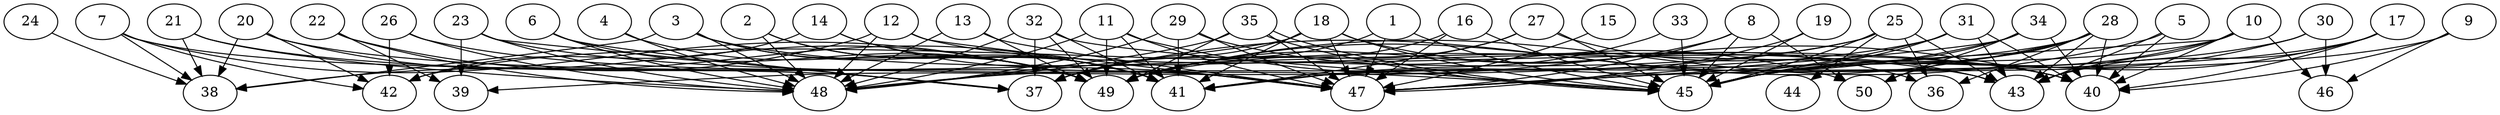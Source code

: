 // DAG automatically generated by daggen at Thu Oct  3 14:07:58 2019
// ./daggen --dot -n 50 --ccr 0.3 --fat 0.9 --regular 0.9 --density 0.5 --mindata 5242880 --maxdata 52428800 
digraph G {
  1 [size="134792533", alpha="0.14", expect_size="40437760"] 
  1 -> 37 [size ="40437760"]
  1 -> 45 [size ="40437760"]
  1 -> 47 [size ="40437760"]
  2 [size="115582293", alpha="0.07", expect_size="34674688"] 
  2 -> 41 [size ="34674688"]
  2 -> 48 [size ="34674688"]
  2 -> 49 [size ="34674688"]
  3 [size="124412587", alpha="0.07", expect_size="37323776"] 
  3 -> 38 [size ="37323776"]
  3 -> 40 [size ="37323776"]
  3 -> 41 [size ="37323776"]
  3 -> 48 [size ="37323776"]
  3 -> 49 [size ="37323776"]
  4 [size="98706773", alpha="0.15", expect_size="29612032"] 
  4 -> 48 [size ="29612032"]
  4 -> 49 [size ="29612032"]
  5 [size="49291947", alpha="0.00", expect_size="14787584"] 
  5 -> 40 [size ="14787584"]
  5 -> 43 [size ="14787584"]
  5 -> 49 [size ="14787584"]
  6 [size="33508693", alpha="0.18", expect_size="10052608"] 
  6 -> 37 [size ="10052608"]
  6 -> 48 [size ="10052608"]
  6 -> 49 [size ="10052608"]
  7 [size="145227093", alpha="0.14", expect_size="43568128"] 
  7 -> 37 [size ="43568128"]
  7 -> 38 [size ="43568128"]
  7 -> 42 [size ="43568128"]
  7 -> 49 [size ="43568128"]
  8 [size="143039147", alpha="0.10", expect_size="42911744"] 
  8 -> 45 [size ="42911744"]
  8 -> 47 [size ="42911744"]
  8 -> 49 [size ="42911744"]
  8 -> 50 [size ="42911744"]
  9 [size="76550827", alpha="0.15", expect_size="22965248"] 
  9 -> 40 [size ="22965248"]
  9 -> 46 [size ="22965248"]
  9 -> 47 [size ="22965248"]
  10 [size="115066880", alpha="0.14", expect_size="34520064"] 
  10 -> 40 [size ="34520064"]
  10 -> 43 [size ="34520064"]
  10 -> 45 [size ="34520064"]
  10 -> 46 [size ="34520064"]
  10 -> 47 [size ="34520064"]
  10 -> 49 [size ="34520064"]
  11 [size="154931200", alpha="0.04", expect_size="46479360"] 
  11 -> 40 [size ="46479360"]
  11 -> 41 [size ="46479360"]
  11 -> 47 [size ="46479360"]
  11 -> 48 [size ="46479360"]
  11 -> 49 [size ="46479360"]
  12 [size="104823467", alpha="0.11", expect_size="31447040"] 
  12 -> 38 [size ="31447040"]
  12 -> 40 [size ="31447040"]
  12 -> 47 [size ="31447040"]
  12 -> 48 [size ="31447040"]
  13 [size="160314027", alpha="0.13", expect_size="48094208"] 
  13 -> 47 [size ="48094208"]
  13 -> 48 [size ="48094208"]
  13 -> 49 [size ="48094208"]
  14 [size="55872853", alpha="0.06", expect_size="16761856"] 
  14 -> 41 [size ="16761856"]
  14 -> 42 [size ="16761856"]
  14 -> 47 [size ="16761856"]
  15 [size="173086720", alpha="0.10", expect_size="51926016"] 
  15 -> 47 [size ="51926016"]
  16 [size="19275093", alpha="0.09", expect_size="5782528"] 
  16 -> 45 [size ="5782528"]
  16 -> 47 [size ="5782528"]
  16 -> 49 [size ="5782528"]
  17 [size="157952000", alpha="0.15", expect_size="47385600"] 
  17 -> 40 [size ="47385600"]
  17 -> 43 [size ="47385600"]
  17 -> 45 [size ="47385600"]
  17 -> 47 [size ="47385600"]
  18 [size="112305493", alpha="0.19", expect_size="33691648"] 
  18 -> 36 [size ="33691648"]
  18 -> 37 [size ="33691648"]
  18 -> 41 [size ="33691648"]
  18 -> 45 [size ="33691648"]
  18 -> 47 [size ="33691648"]
  18 -> 48 [size ="33691648"]
  19 [size="31771307", alpha="0.02", expect_size="9531392"] 
  19 -> 45 [size ="9531392"]
  19 -> 47 [size ="9531392"]
  20 [size="150995627", alpha="0.14", expect_size="45298688"] 
  20 -> 38 [size ="45298688"]
  20 -> 42 [size ="45298688"]
  20 -> 47 [size ="45298688"]
  20 -> 49 [size ="45298688"]
  21 [size="105198933", alpha="0.02", expect_size="31559680"] 
  21 -> 38 [size ="31559680"]
  21 -> 47 [size ="31559680"]
  21 -> 48 [size ="31559680"]
  22 [size="136693760", alpha="0.01", expect_size="41008128"] 
  22 -> 39 [size ="41008128"]
  22 -> 41 [size ="41008128"]
  22 -> 48 [size ="41008128"]
  23 [size="63740587", alpha="0.15", expect_size="19122176"] 
  23 -> 37 [size ="19122176"]
  23 -> 39 [size ="19122176"]
  23 -> 45 [size ="19122176"]
  23 -> 48 [size ="19122176"]
  24 [size="166778880", alpha="0.18", expect_size="50033664"] 
  24 -> 38 [size ="50033664"]
  25 [size="55227733", alpha="0.06", expect_size="16568320"] 
  25 -> 36 [size ="16568320"]
  25 -> 39 [size ="16568320"]
  25 -> 42 [size ="16568320"]
  25 -> 43 [size ="16568320"]
  25 -> 44 [size ="16568320"]
  25 -> 45 [size ="16568320"]
  26 [size="132867413", alpha="0.16", expect_size="39860224"] 
  26 -> 42 [size ="39860224"]
  26 -> 43 [size ="39860224"]
  26 -> 48 [size ="39860224"]
  27 [size="46520320", alpha="0.02", expect_size="13956096"] 
  27 -> 41 [size ="13956096"]
  27 -> 43 [size ="13956096"]
  27 -> 45 [size ="13956096"]
  27 -> 49 [size ="13956096"]
  28 [size="168157867", alpha="0.04", expect_size="50447360"] 
  28 -> 36 [size ="50447360"]
  28 -> 37 [size ="50447360"]
  28 -> 40 [size ="50447360"]
  28 -> 41 [size ="50447360"]
  28 -> 43 [size ="50447360"]
  28 -> 45 [size ="50447360"]
  28 -> 50 [size ="50447360"]
  29 [size="163522560", alpha="0.13", expect_size="49056768"] 
  29 -> 41 [size ="49056768"]
  29 -> 47 [size ="49056768"]
  29 -> 48 [size ="49056768"]
  29 -> 50 [size ="49056768"]
  30 [size="21032960", alpha="0.15", expect_size="6309888"] 
  30 -> 41 [size ="6309888"]
  30 -> 45 [size ="6309888"]
  30 -> 46 [size ="6309888"]
  31 [size="133031253", alpha="0.15", expect_size="39909376"] 
  31 -> 40 [size ="39909376"]
  31 -> 41 [size ="39909376"]
  31 -> 43 [size ="39909376"]
  31 -> 45 [size ="39909376"]
  31 -> 48 [size ="39909376"]
  32 [size="144971093", alpha="0.05", expect_size="43491328"] 
  32 -> 37 [size ="43491328"]
  32 -> 41 [size ="43491328"]
  32 -> 45 [size ="43491328"]
  32 -> 48 [size ="43491328"]
  32 -> 49 [size ="43491328"]
  33 [size="154961920", alpha="0.14", expect_size="46488576"] 
  33 -> 41 [size ="46488576"]
  33 -> 45 [size ="46488576"]
  34 [size="112653653", alpha="0.07", expect_size="33796096"] 
  34 -> 40 [size ="33796096"]
  34 -> 45 [size ="33796096"]
  34 -> 47 [size ="33796096"]
  34 -> 49 [size ="33796096"]
  34 -> 50 [size ="33796096"]
  35 [size="99273387", alpha="0.00", expect_size="29782016"] 
  35 -> 45 [size ="29782016"]
  35 -> 45 [size ="29782016"]
  35 -> 47 [size ="29782016"]
  35 -> 48 [size ="29782016"]
  35 -> 49 [size ="29782016"]
  36 [size="146643627", alpha="0.14", expect_size="43993088"] 
  37 [size="113510400", alpha="0.05", expect_size="34053120"] 
  38 [size="127624533", alpha="0.09", expect_size="38287360"] 
  39 [size="157269333", alpha="0.14", expect_size="47180800"] 
  40 [size="104229547", alpha="0.16", expect_size="31268864"] 
  41 [size="66099200", alpha="0.10", expect_size="19829760"] 
  42 [size="23050240", alpha="0.18", expect_size="6915072"] 
  43 [size="62433280", alpha="0.13", expect_size="18729984"] 
  44 [size="169796267", alpha="0.06", expect_size="50938880"] 
  45 [size="68966400", alpha="0.05", expect_size="20689920"] 
  46 [size="72843947", alpha="0.17", expect_size="21853184"] 
  47 [size="25937920", alpha="0.14", expect_size="7781376"] 
  48 [size="68727467", alpha="0.10", expect_size="20618240"] 
  49 [size="138758827", alpha="0.04", expect_size="41627648"] 
  50 [size="93044053", alpha="0.19", expect_size="27913216"] 
}
